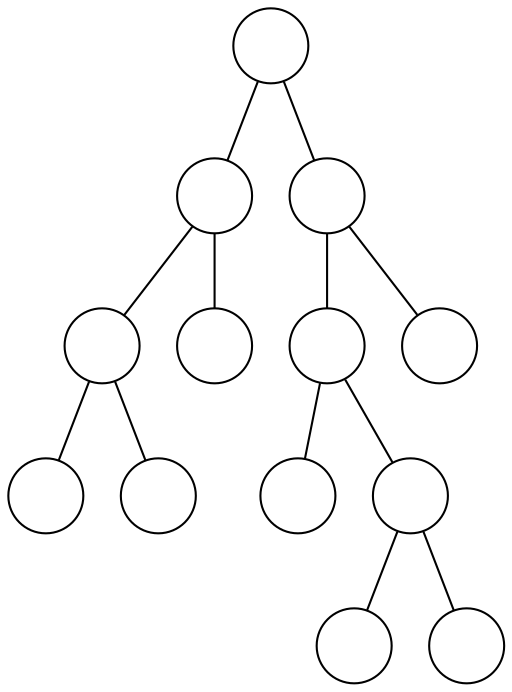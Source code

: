 graph g {
graph[ordering="out"];
1[label="", shape=circle, width=0.5];
1--2;
1--3;
2[label="", shape=circle, width=0.5];
2--4;
2--5;
3[label="", shape=circle, width=0.5];
3--6;
3--7;
4[label="", shape=circle, width=0.5];
4--8;
4--9;
5[label="", shape=circle, width=0.5];
6[label="", shape=circle, width=0.5];
6--12;
6--13;
7[label="", shape=circle, width=0.5];
8[label="", shape=circle, width=0.5];
9[label="", shape=circle, width=0.5];
12[label="", shape=circle, width=0.5];
13[label="", shape=circle, width=0.5];
13--26;
13--27;
26[label="", shape=circle, width=0.5];
27[label="", shape=circle, width=0.5];
}
